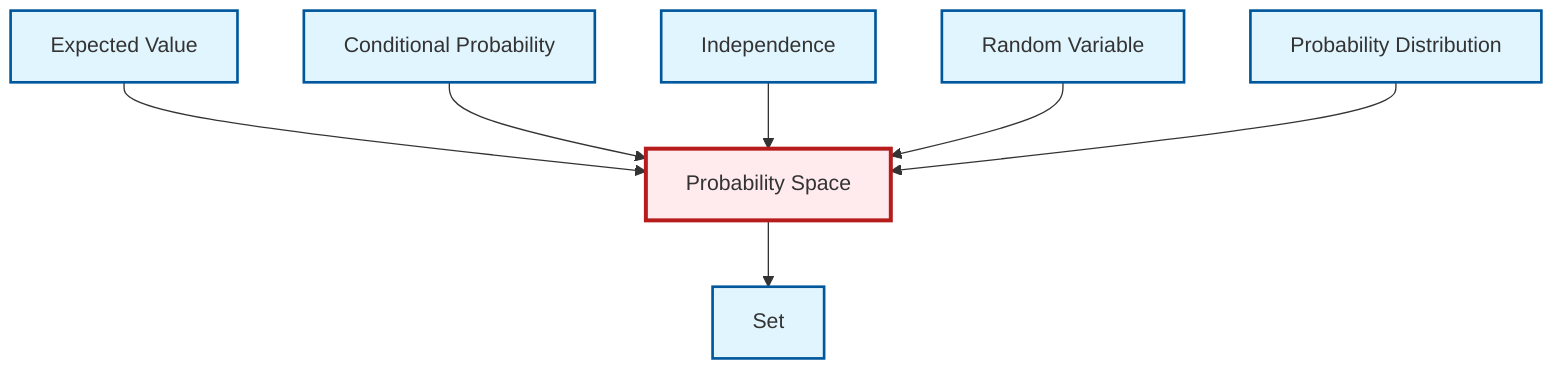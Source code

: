 graph TD
    classDef definition fill:#e1f5fe,stroke:#01579b,stroke-width:2px
    classDef theorem fill:#f3e5f5,stroke:#4a148c,stroke-width:2px
    classDef axiom fill:#fff3e0,stroke:#e65100,stroke-width:2px
    classDef example fill:#e8f5e9,stroke:#1b5e20,stroke-width:2px
    classDef current fill:#ffebee,stroke:#b71c1c,stroke-width:3px
    def-set["Set"]:::definition
    def-conditional-probability["Conditional Probability"]:::definition
    def-expectation["Expected Value"]:::definition
    def-independence["Independence"]:::definition
    def-probability-distribution["Probability Distribution"]:::definition
    def-probability-space["Probability Space"]:::definition
    def-random-variable["Random Variable"]:::definition
    def-expectation --> def-probability-space
    def-conditional-probability --> def-probability-space
    def-independence --> def-probability-space
    def-random-variable --> def-probability-space
    def-probability-space --> def-set
    def-probability-distribution --> def-probability-space
    class def-probability-space current